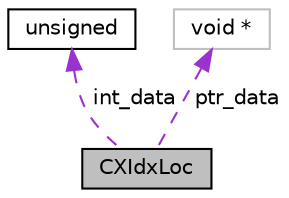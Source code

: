 digraph "CXIdxLoc"
{
 // LATEX_PDF_SIZE
  bgcolor="transparent";
  edge [fontname="Helvetica",fontsize="10",labelfontname="Helvetica",labelfontsize="10"];
  node [fontname="Helvetica",fontsize="10",shape=record];
  Node1 [label="CXIdxLoc",height=0.2,width=0.4,color="black", fillcolor="grey75", style="filled", fontcolor="black",tooltip="Source location passed to index callbacks."];
  Node2 -> Node1 [dir="back",color="darkorchid3",fontsize="10",style="dashed",label=" int_data" ,fontname="Helvetica"];
  Node2 [label="unsigned",height=0.2,width=0.4,color="black",URL="$classunsigned.html",tooltip=" "];
  Node3 -> Node1 [dir="back",color="darkorchid3",fontsize="10",style="dashed",label=" ptr_data" ,fontname="Helvetica"];
  Node3 [label="void *",height=0.2,width=0.4,color="grey75",tooltip=" "];
}
